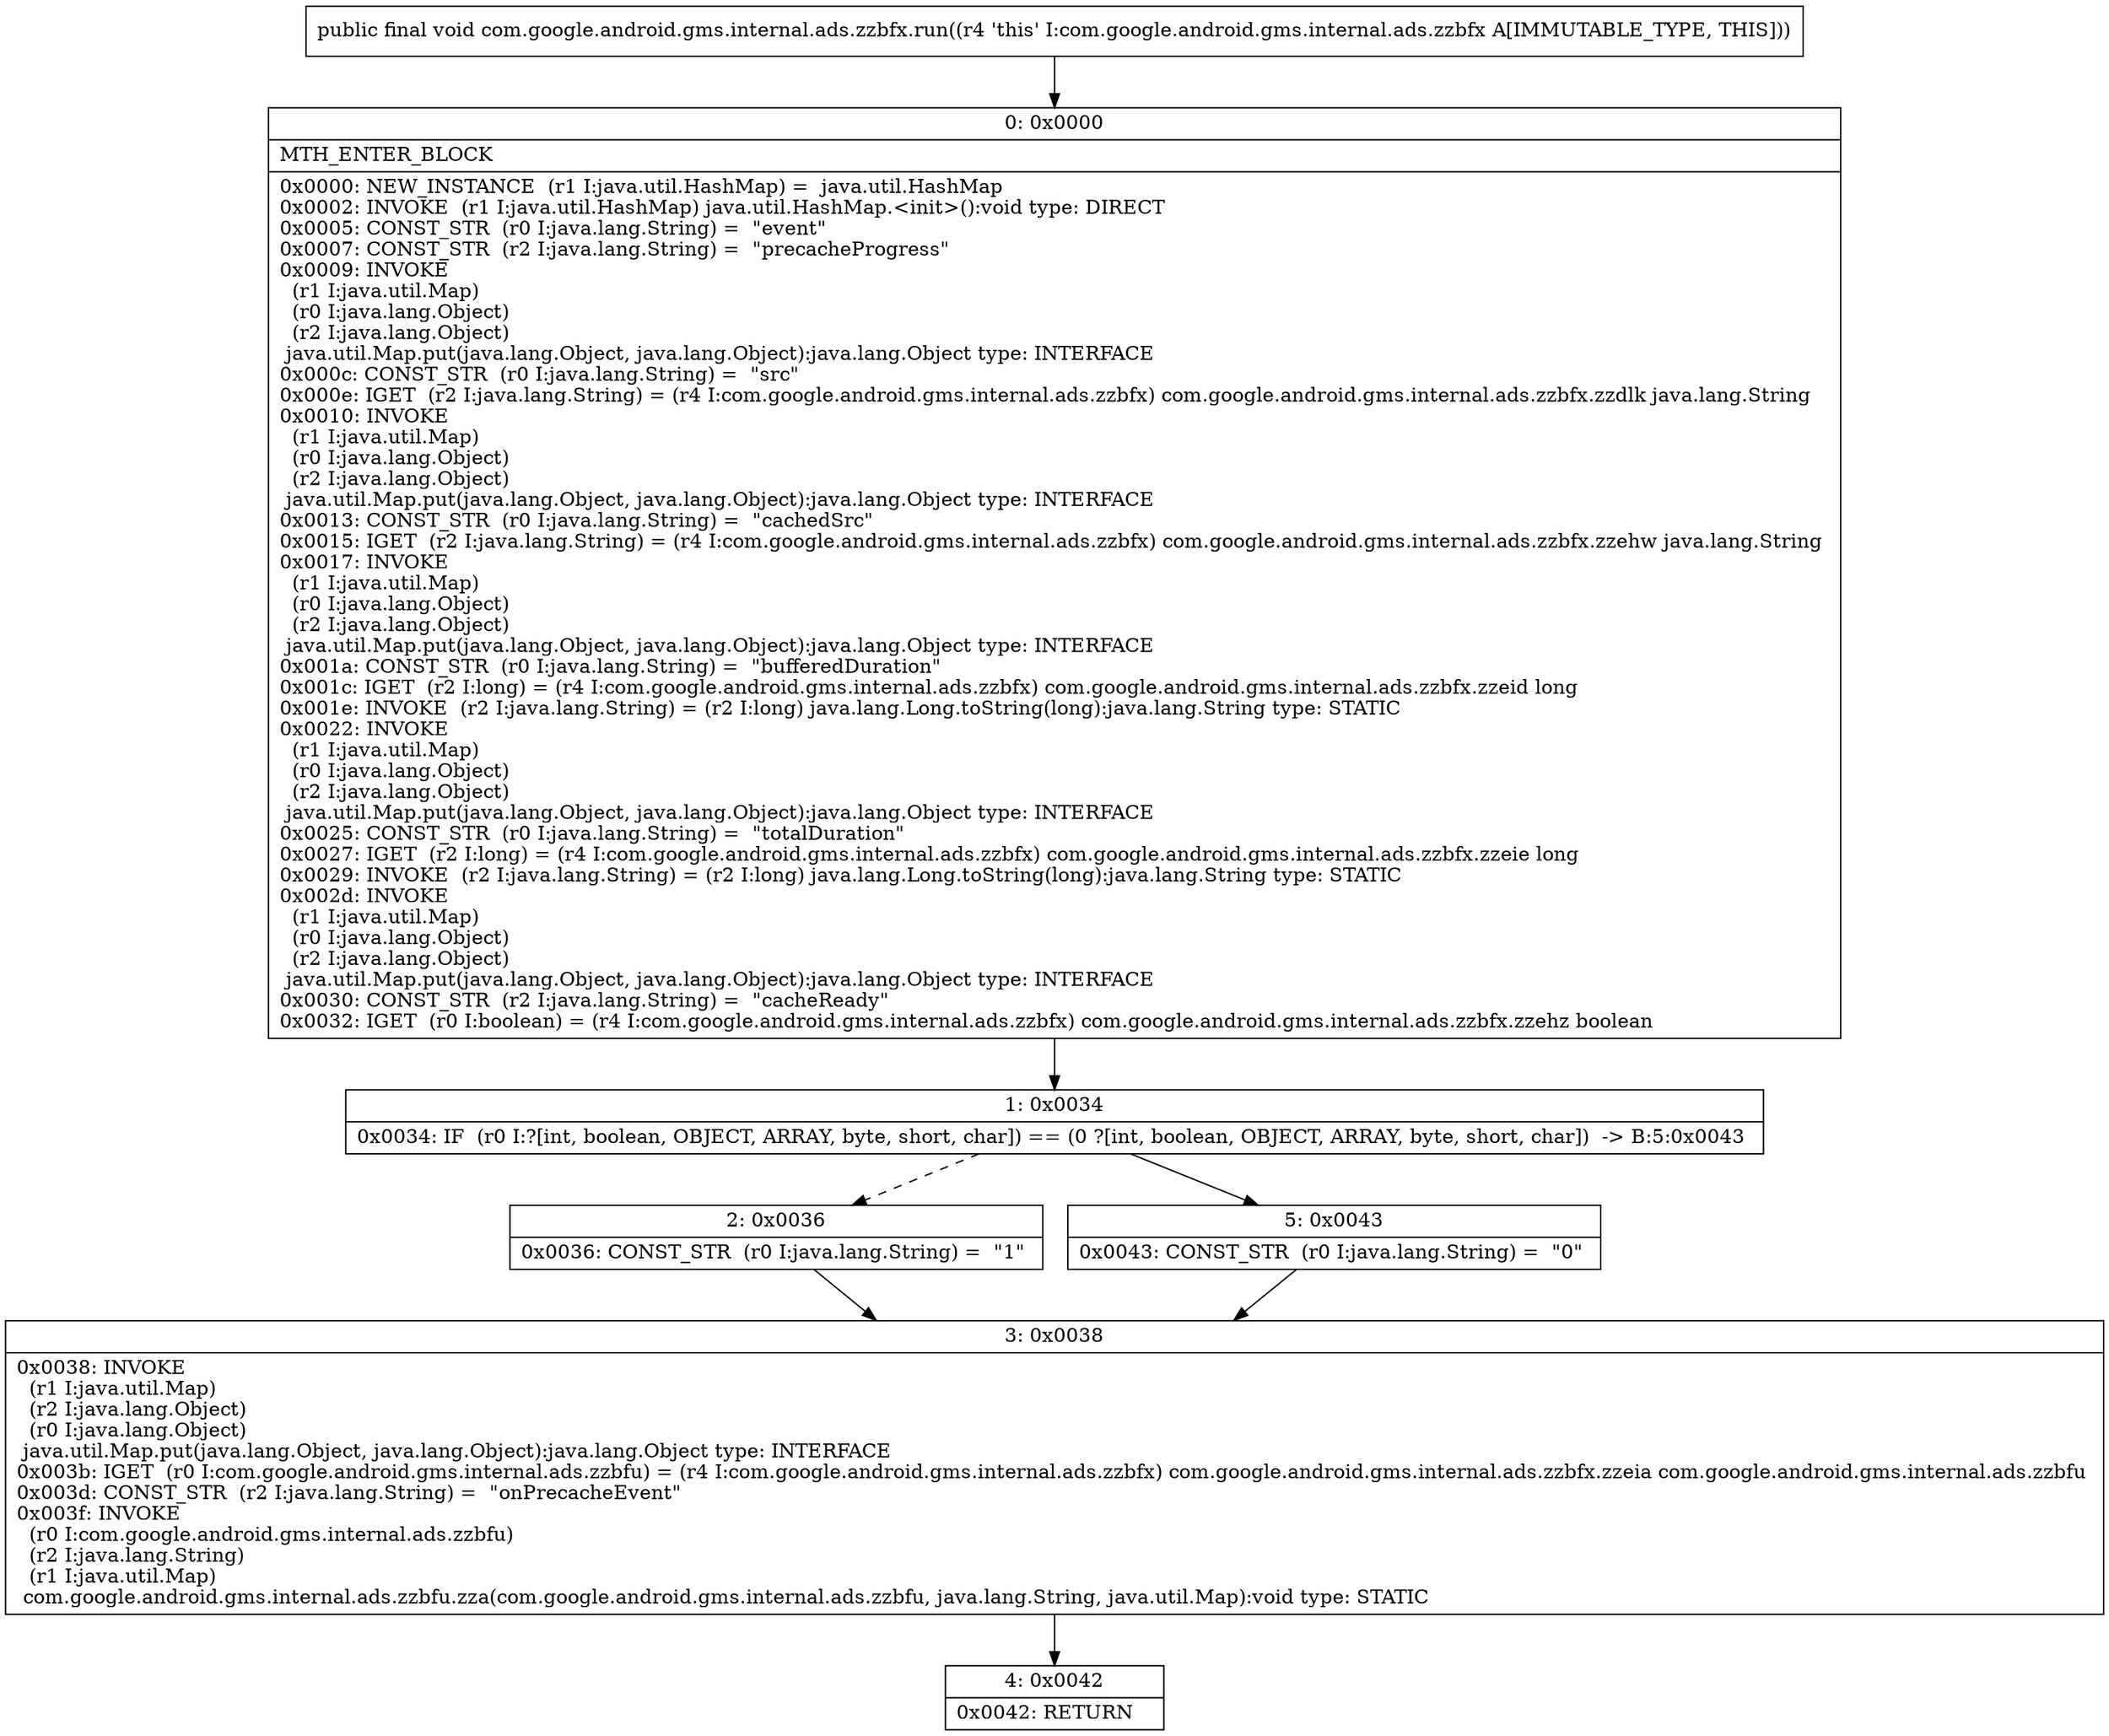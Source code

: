 digraph "CFG forcom.google.android.gms.internal.ads.zzbfx.run()V" {
Node_0 [shape=record,label="{0\:\ 0x0000|MTH_ENTER_BLOCK\l|0x0000: NEW_INSTANCE  (r1 I:java.util.HashMap) =  java.util.HashMap \l0x0002: INVOKE  (r1 I:java.util.HashMap) java.util.HashMap.\<init\>():void type: DIRECT \l0x0005: CONST_STR  (r0 I:java.lang.String) =  \"event\" \l0x0007: CONST_STR  (r2 I:java.lang.String) =  \"precacheProgress\" \l0x0009: INVOKE  \l  (r1 I:java.util.Map)\l  (r0 I:java.lang.Object)\l  (r2 I:java.lang.Object)\l java.util.Map.put(java.lang.Object, java.lang.Object):java.lang.Object type: INTERFACE \l0x000c: CONST_STR  (r0 I:java.lang.String) =  \"src\" \l0x000e: IGET  (r2 I:java.lang.String) = (r4 I:com.google.android.gms.internal.ads.zzbfx) com.google.android.gms.internal.ads.zzbfx.zzdlk java.lang.String \l0x0010: INVOKE  \l  (r1 I:java.util.Map)\l  (r0 I:java.lang.Object)\l  (r2 I:java.lang.Object)\l java.util.Map.put(java.lang.Object, java.lang.Object):java.lang.Object type: INTERFACE \l0x0013: CONST_STR  (r0 I:java.lang.String) =  \"cachedSrc\" \l0x0015: IGET  (r2 I:java.lang.String) = (r4 I:com.google.android.gms.internal.ads.zzbfx) com.google.android.gms.internal.ads.zzbfx.zzehw java.lang.String \l0x0017: INVOKE  \l  (r1 I:java.util.Map)\l  (r0 I:java.lang.Object)\l  (r2 I:java.lang.Object)\l java.util.Map.put(java.lang.Object, java.lang.Object):java.lang.Object type: INTERFACE \l0x001a: CONST_STR  (r0 I:java.lang.String) =  \"bufferedDuration\" \l0x001c: IGET  (r2 I:long) = (r4 I:com.google.android.gms.internal.ads.zzbfx) com.google.android.gms.internal.ads.zzbfx.zzeid long \l0x001e: INVOKE  (r2 I:java.lang.String) = (r2 I:long) java.lang.Long.toString(long):java.lang.String type: STATIC \l0x0022: INVOKE  \l  (r1 I:java.util.Map)\l  (r0 I:java.lang.Object)\l  (r2 I:java.lang.Object)\l java.util.Map.put(java.lang.Object, java.lang.Object):java.lang.Object type: INTERFACE \l0x0025: CONST_STR  (r0 I:java.lang.String) =  \"totalDuration\" \l0x0027: IGET  (r2 I:long) = (r4 I:com.google.android.gms.internal.ads.zzbfx) com.google.android.gms.internal.ads.zzbfx.zzeie long \l0x0029: INVOKE  (r2 I:java.lang.String) = (r2 I:long) java.lang.Long.toString(long):java.lang.String type: STATIC \l0x002d: INVOKE  \l  (r1 I:java.util.Map)\l  (r0 I:java.lang.Object)\l  (r2 I:java.lang.Object)\l java.util.Map.put(java.lang.Object, java.lang.Object):java.lang.Object type: INTERFACE \l0x0030: CONST_STR  (r2 I:java.lang.String) =  \"cacheReady\" \l0x0032: IGET  (r0 I:boolean) = (r4 I:com.google.android.gms.internal.ads.zzbfx) com.google.android.gms.internal.ads.zzbfx.zzehz boolean \l}"];
Node_1 [shape=record,label="{1\:\ 0x0034|0x0034: IF  (r0 I:?[int, boolean, OBJECT, ARRAY, byte, short, char]) == (0 ?[int, boolean, OBJECT, ARRAY, byte, short, char])  \-\> B:5:0x0043 \l}"];
Node_2 [shape=record,label="{2\:\ 0x0036|0x0036: CONST_STR  (r0 I:java.lang.String) =  \"1\" \l}"];
Node_3 [shape=record,label="{3\:\ 0x0038|0x0038: INVOKE  \l  (r1 I:java.util.Map)\l  (r2 I:java.lang.Object)\l  (r0 I:java.lang.Object)\l java.util.Map.put(java.lang.Object, java.lang.Object):java.lang.Object type: INTERFACE \l0x003b: IGET  (r0 I:com.google.android.gms.internal.ads.zzbfu) = (r4 I:com.google.android.gms.internal.ads.zzbfx) com.google.android.gms.internal.ads.zzbfx.zzeia com.google.android.gms.internal.ads.zzbfu \l0x003d: CONST_STR  (r2 I:java.lang.String) =  \"onPrecacheEvent\" \l0x003f: INVOKE  \l  (r0 I:com.google.android.gms.internal.ads.zzbfu)\l  (r2 I:java.lang.String)\l  (r1 I:java.util.Map)\l com.google.android.gms.internal.ads.zzbfu.zza(com.google.android.gms.internal.ads.zzbfu, java.lang.String, java.util.Map):void type: STATIC \l}"];
Node_4 [shape=record,label="{4\:\ 0x0042|0x0042: RETURN   \l}"];
Node_5 [shape=record,label="{5\:\ 0x0043|0x0043: CONST_STR  (r0 I:java.lang.String) =  \"0\" \l}"];
MethodNode[shape=record,label="{public final void com.google.android.gms.internal.ads.zzbfx.run((r4 'this' I:com.google.android.gms.internal.ads.zzbfx A[IMMUTABLE_TYPE, THIS])) }"];
MethodNode -> Node_0;
Node_0 -> Node_1;
Node_1 -> Node_2[style=dashed];
Node_1 -> Node_5;
Node_2 -> Node_3;
Node_3 -> Node_4;
Node_5 -> Node_3;
}

